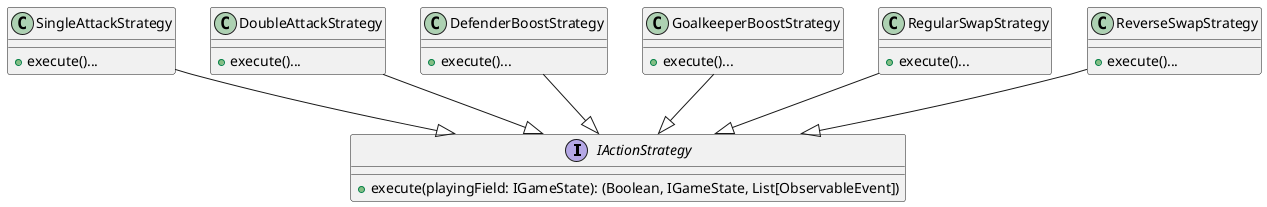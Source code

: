 @startuml
interface IActionStrategy {
  +execute(playingField: IGameState): (Boolean, IGameState, List[ObservableEvent])
}

class SingleAttackStrategy {
  +execute()...
}
class DoubleAttackStrategy {
  +execute()...
}
class DefenderBoostStrategy {
  +execute()...
}
class GoalkeeperBoostStrategy {
  +execute()...
}
class RegularSwapStrategy {
  +execute()...
}
class ReverseSwapStrategy {
  +execute()...
}
SingleAttackStrategy --|> IActionStrategy
DoubleAttackStrategy --|> IActionStrategy
DefenderBoostStrategy --|> IActionStrategy
GoalkeeperBoostStrategy --|> IActionStrategy
RegularSwapStrategy --|> IActionStrategy
ReverseSwapStrategy --|> IActionStrategy

@enduml